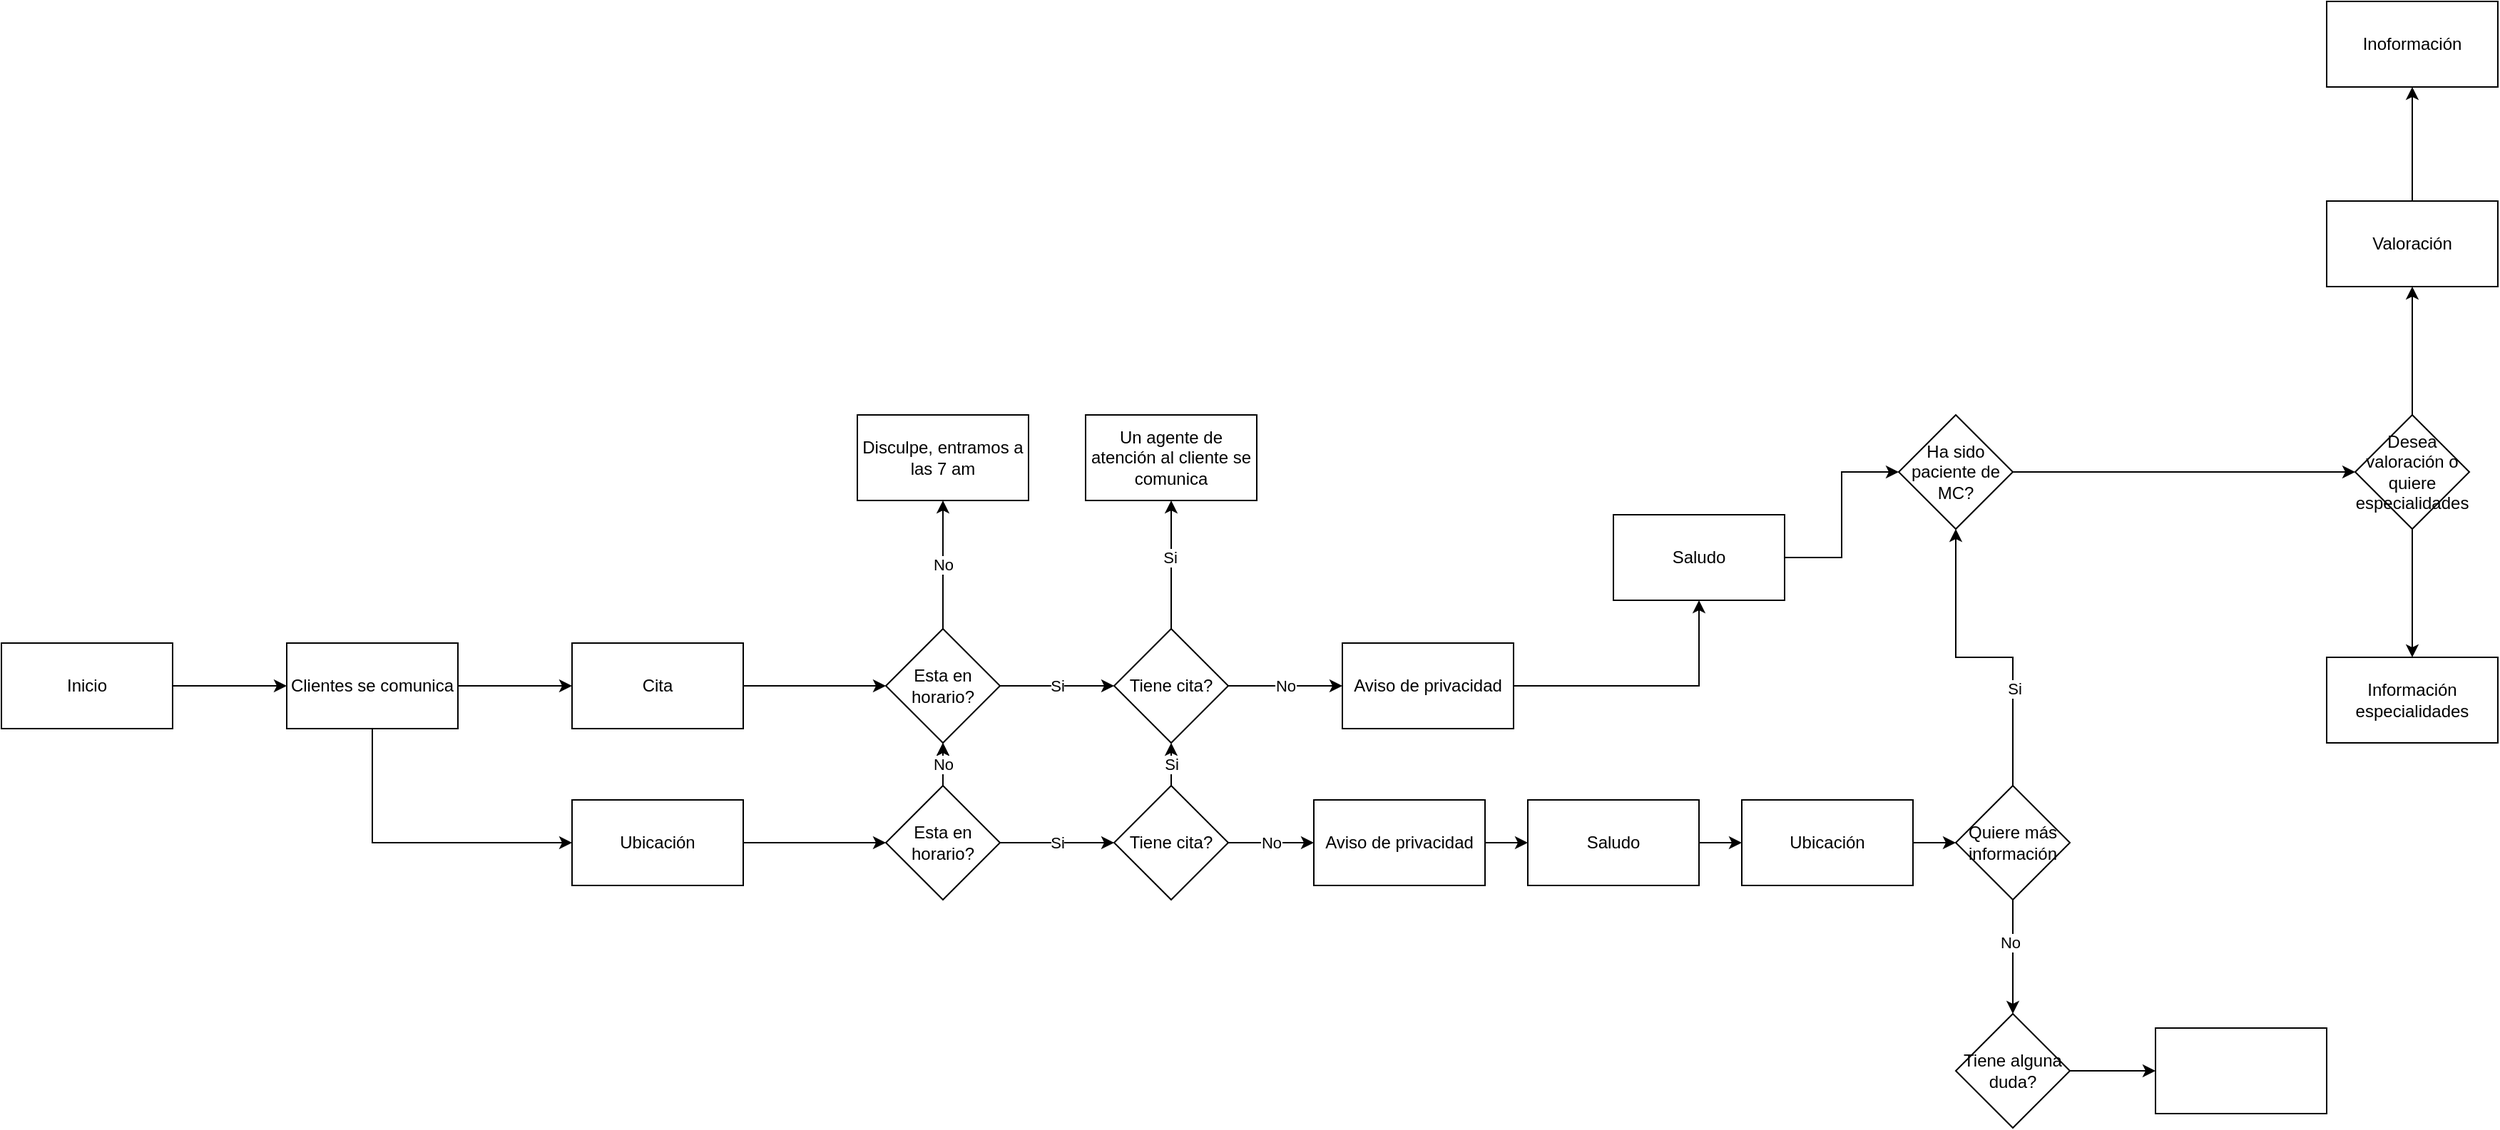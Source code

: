 <mxfile version="27.2.0">
  <diagram name="Página-1" id="nicFDIDTO-cgN_bPGQVZ">
    <mxGraphModel dx="1693" dy="2112" grid="1" gridSize="10" guides="1" tooltips="1" connect="1" arrows="1" fold="1" page="1" pageScale="1" pageWidth="827" pageHeight="1169" math="0" shadow="0">
      <root>
        <mxCell id="0" />
        <mxCell id="1" parent="0" />
        <mxCell id="4N8rAtZ_-9n7BmejZh5c-4" value="" style="edgeStyle=orthogonalEdgeStyle;rounded=0;orthogonalLoop=1;jettySize=auto;html=1;" edge="1" parent="1" source="4N8rAtZ_-9n7BmejZh5c-2" target="4N8rAtZ_-9n7BmejZh5c-3">
          <mxGeometry relative="1" as="geometry" />
        </mxCell>
        <mxCell id="4N8rAtZ_-9n7BmejZh5c-2" value="Inicio" style="rounded=0;whiteSpace=wrap;html=1;" vertex="1" parent="1">
          <mxGeometry x="350" y="310" width="120" height="60" as="geometry" />
        </mxCell>
        <mxCell id="4N8rAtZ_-9n7BmejZh5c-22" value="" style="edgeStyle=orthogonalEdgeStyle;rounded=0;orthogonalLoop=1;jettySize=auto;html=1;" edge="1" parent="1" source="4N8rAtZ_-9n7BmejZh5c-3" target="4N8rAtZ_-9n7BmejZh5c-21">
          <mxGeometry relative="1" as="geometry" />
        </mxCell>
        <mxCell id="4N8rAtZ_-9n7BmejZh5c-56" style="edgeStyle=orthogonalEdgeStyle;rounded=0;orthogonalLoop=1;jettySize=auto;html=1;entryX=0;entryY=0.5;entryDx=0;entryDy=0;" edge="1" parent="1" source="4N8rAtZ_-9n7BmejZh5c-3" target="4N8rAtZ_-9n7BmejZh5c-54">
          <mxGeometry relative="1" as="geometry">
            <Array as="points">
              <mxPoint x="610" y="450" />
            </Array>
          </mxGeometry>
        </mxCell>
        <mxCell id="4N8rAtZ_-9n7BmejZh5c-3" value="Clientes se comunica" style="rounded=0;whiteSpace=wrap;html=1;" vertex="1" parent="1">
          <mxGeometry x="550" y="310" width="120" height="60" as="geometry" />
        </mxCell>
        <mxCell id="4N8rAtZ_-9n7BmejZh5c-8" value="" style="edgeStyle=orthogonalEdgeStyle;rounded=0;orthogonalLoop=1;jettySize=auto;html=1;" edge="1" parent="1" source="4N8rAtZ_-9n7BmejZh5c-5" target="4N8rAtZ_-9n7BmejZh5c-7">
          <mxGeometry relative="1" as="geometry" />
        </mxCell>
        <mxCell id="4N8rAtZ_-9n7BmejZh5c-5" value="Aviso de privacidad" style="rounded=0;whiteSpace=wrap;html=1;" vertex="1" parent="1">
          <mxGeometry x="1290" y="310" width="120" height="60" as="geometry" />
        </mxCell>
        <mxCell id="4N8rAtZ_-9n7BmejZh5c-28" value="" style="edgeStyle=orthogonalEdgeStyle;rounded=0;orthogonalLoop=1;jettySize=auto;html=1;" edge="1" parent="1" source="4N8rAtZ_-9n7BmejZh5c-7" target="4N8rAtZ_-9n7BmejZh5c-27">
          <mxGeometry relative="1" as="geometry" />
        </mxCell>
        <mxCell id="4N8rAtZ_-9n7BmejZh5c-7" value="Saludo" style="whiteSpace=wrap;html=1;rounded=0;" vertex="1" parent="1">
          <mxGeometry x="1480" y="220" width="120" height="60" as="geometry" />
        </mxCell>
        <mxCell id="4N8rAtZ_-9n7BmejZh5c-24" value="" style="edgeStyle=orthogonalEdgeStyle;rounded=0;orthogonalLoop=1;jettySize=auto;html=1;" edge="1" parent="1" source="4N8rAtZ_-9n7BmejZh5c-21" target="4N8rAtZ_-9n7BmejZh5c-23">
          <mxGeometry relative="1" as="geometry" />
        </mxCell>
        <mxCell id="4N8rAtZ_-9n7BmejZh5c-21" value="Cita" style="whiteSpace=wrap;html=1;rounded=0;" vertex="1" parent="1">
          <mxGeometry x="750" y="310" width="120" height="60" as="geometry" />
        </mxCell>
        <mxCell id="4N8rAtZ_-9n7BmejZh5c-35" value="No" style="edgeStyle=orthogonalEdgeStyle;rounded=0;orthogonalLoop=1;jettySize=auto;html=1;" edge="1" parent="1" source="4N8rAtZ_-9n7BmejZh5c-23" target="4N8rAtZ_-9n7BmejZh5c-34">
          <mxGeometry x="-0.002" relative="1" as="geometry">
            <mxPoint as="offset" />
          </mxGeometry>
        </mxCell>
        <mxCell id="4N8rAtZ_-9n7BmejZh5c-37" value="Si" style="edgeStyle=orthogonalEdgeStyle;rounded=0;orthogonalLoop=1;jettySize=auto;html=1;" edge="1" parent="1" source="4N8rAtZ_-9n7BmejZh5c-23" target="4N8rAtZ_-9n7BmejZh5c-36">
          <mxGeometry relative="1" as="geometry" />
        </mxCell>
        <mxCell id="4N8rAtZ_-9n7BmejZh5c-23" value="Esta en horario?" style="rhombus;whiteSpace=wrap;html=1;rounded=0;" vertex="1" parent="1">
          <mxGeometry x="970" y="300" width="80" height="80" as="geometry" />
        </mxCell>
        <mxCell id="4N8rAtZ_-9n7BmejZh5c-72" style="edgeStyle=orthogonalEdgeStyle;rounded=0;orthogonalLoop=1;jettySize=auto;html=1;entryX=0;entryY=0.5;entryDx=0;entryDy=0;" edge="1" parent="1" source="4N8rAtZ_-9n7BmejZh5c-27" target="4N8rAtZ_-9n7BmejZh5c-42">
          <mxGeometry relative="1" as="geometry" />
        </mxCell>
        <mxCell id="4N8rAtZ_-9n7BmejZh5c-27" value="Ha sido paciente de MC?" style="rhombus;whiteSpace=wrap;html=1;" vertex="1" parent="1">
          <mxGeometry x="1680" y="150" width="80" height="80" as="geometry" />
        </mxCell>
        <mxCell id="4N8rAtZ_-9n7BmejZh5c-34" value="Disculpe, entramos a las 7 am" style="whiteSpace=wrap;html=1;rounded=0;" vertex="1" parent="1">
          <mxGeometry x="950" y="150" width="120" height="60" as="geometry" />
        </mxCell>
        <mxCell id="4N8rAtZ_-9n7BmejZh5c-38" value="No" style="edgeStyle=orthogonalEdgeStyle;rounded=0;orthogonalLoop=1;jettySize=auto;html=1;" edge="1" parent="1" source="4N8rAtZ_-9n7BmejZh5c-36" target="4N8rAtZ_-9n7BmejZh5c-5">
          <mxGeometry relative="1" as="geometry">
            <mxPoint as="offset" />
          </mxGeometry>
        </mxCell>
        <mxCell id="4N8rAtZ_-9n7BmejZh5c-40" value="" style="edgeStyle=orthogonalEdgeStyle;rounded=0;orthogonalLoop=1;jettySize=auto;html=1;" edge="1" parent="1" source="4N8rAtZ_-9n7BmejZh5c-36" target="4N8rAtZ_-9n7BmejZh5c-39">
          <mxGeometry relative="1" as="geometry" />
        </mxCell>
        <mxCell id="4N8rAtZ_-9n7BmejZh5c-41" value="Si" style="edgeLabel;html=1;align=center;verticalAlign=middle;resizable=0;points=[];" vertex="1" connectable="0" parent="4N8rAtZ_-9n7BmejZh5c-40">
          <mxGeometry x="0.111" y="1" relative="1" as="geometry">
            <mxPoint as="offset" />
          </mxGeometry>
        </mxCell>
        <mxCell id="4N8rAtZ_-9n7BmejZh5c-36" value="Tiene cita?" style="rhombus;whiteSpace=wrap;html=1;rounded=0;" vertex="1" parent="1">
          <mxGeometry x="1130" y="300" width="80" height="80" as="geometry" />
        </mxCell>
        <mxCell id="4N8rAtZ_-9n7BmejZh5c-39" value="Un agente de atención al cliente se comunica" style="whiteSpace=wrap;html=1;rounded=0;" vertex="1" parent="1">
          <mxGeometry x="1110" y="150" width="120" height="60" as="geometry" />
        </mxCell>
        <mxCell id="4N8rAtZ_-9n7BmejZh5c-47" value="" style="edgeStyle=orthogonalEdgeStyle;rounded=0;orthogonalLoop=1;jettySize=auto;html=1;" edge="1" parent="1" source="4N8rAtZ_-9n7BmejZh5c-42" target="4N8rAtZ_-9n7BmejZh5c-46">
          <mxGeometry relative="1" as="geometry" />
        </mxCell>
        <mxCell id="4N8rAtZ_-9n7BmejZh5c-51" value="" style="edgeStyle=orthogonalEdgeStyle;rounded=0;orthogonalLoop=1;jettySize=auto;html=1;" edge="1" parent="1" source="4N8rAtZ_-9n7BmejZh5c-42" target="4N8rAtZ_-9n7BmejZh5c-50">
          <mxGeometry relative="1" as="geometry" />
        </mxCell>
        <mxCell id="4N8rAtZ_-9n7BmejZh5c-42" value="Desea valoración o quiere especialidades" style="rhombus;whiteSpace=wrap;html=1;" vertex="1" parent="1">
          <mxGeometry x="2000" y="150" width="80" height="80" as="geometry" />
        </mxCell>
        <mxCell id="4N8rAtZ_-9n7BmejZh5c-53" value="" style="edgeStyle=orthogonalEdgeStyle;rounded=0;orthogonalLoop=1;jettySize=auto;html=1;" edge="1" parent="1" source="4N8rAtZ_-9n7BmejZh5c-46" target="4N8rAtZ_-9n7BmejZh5c-52">
          <mxGeometry relative="1" as="geometry" />
        </mxCell>
        <mxCell id="4N8rAtZ_-9n7BmejZh5c-46" value="Valoración" style="whiteSpace=wrap;html=1;" vertex="1" parent="1">
          <mxGeometry x="1980" width="120" height="60" as="geometry" />
        </mxCell>
        <mxCell id="4N8rAtZ_-9n7BmejZh5c-50" value="Información especialidades" style="whiteSpace=wrap;html=1;" vertex="1" parent="1">
          <mxGeometry x="1980" y="320" width="120" height="60" as="geometry" />
        </mxCell>
        <mxCell id="4N8rAtZ_-9n7BmejZh5c-52" value="Inoformación" style="whiteSpace=wrap;html=1;" vertex="1" parent="1">
          <mxGeometry x="1980" y="-140" width="120" height="60" as="geometry" />
        </mxCell>
        <mxCell id="4N8rAtZ_-9n7BmejZh5c-58" value="" style="edgeStyle=orthogonalEdgeStyle;rounded=0;orthogonalLoop=1;jettySize=auto;html=1;" edge="1" parent="1" source="4N8rAtZ_-9n7BmejZh5c-54" target="4N8rAtZ_-9n7BmejZh5c-57">
          <mxGeometry relative="1" as="geometry" />
        </mxCell>
        <mxCell id="4N8rAtZ_-9n7BmejZh5c-54" value="Ubicación" style="rounded=0;whiteSpace=wrap;html=1;" vertex="1" parent="1">
          <mxGeometry x="750" y="420" width="120" height="60" as="geometry" />
        </mxCell>
        <mxCell id="4N8rAtZ_-9n7BmejZh5c-61" value="Si" style="edgeStyle=orthogonalEdgeStyle;rounded=0;orthogonalLoop=1;jettySize=auto;html=1;" edge="1" parent="1" source="4N8rAtZ_-9n7BmejZh5c-57" target="4N8rAtZ_-9n7BmejZh5c-60">
          <mxGeometry relative="1" as="geometry" />
        </mxCell>
        <mxCell id="4N8rAtZ_-9n7BmejZh5c-62" value="" style="edgeStyle=orthogonalEdgeStyle;rounded=0;orthogonalLoop=1;jettySize=auto;html=1;" edge="1" parent="1" source="4N8rAtZ_-9n7BmejZh5c-57" target="4N8rAtZ_-9n7BmejZh5c-23">
          <mxGeometry relative="1" as="geometry" />
        </mxCell>
        <mxCell id="4N8rAtZ_-9n7BmejZh5c-63" value="No" style="edgeStyle=orthogonalEdgeStyle;rounded=0;orthogonalLoop=1;jettySize=auto;html=1;" edge="1" parent="1" source="4N8rAtZ_-9n7BmejZh5c-57" target="4N8rAtZ_-9n7BmejZh5c-23">
          <mxGeometry relative="1" as="geometry" />
        </mxCell>
        <mxCell id="4N8rAtZ_-9n7BmejZh5c-57" value="Esta en horario?" style="rhombus;whiteSpace=wrap;html=1;rounded=0;" vertex="1" parent="1">
          <mxGeometry x="970" y="410" width="80" height="80" as="geometry" />
        </mxCell>
        <mxCell id="4N8rAtZ_-9n7BmejZh5c-65" value="No" style="edgeStyle=orthogonalEdgeStyle;rounded=0;orthogonalLoop=1;jettySize=auto;html=1;" edge="1" parent="1" source="4N8rAtZ_-9n7BmejZh5c-60" target="4N8rAtZ_-9n7BmejZh5c-64">
          <mxGeometry relative="1" as="geometry" />
        </mxCell>
        <mxCell id="4N8rAtZ_-9n7BmejZh5c-69" value="Si" style="edgeStyle=orthogonalEdgeStyle;rounded=0;orthogonalLoop=1;jettySize=auto;html=1;" edge="1" parent="1" source="4N8rAtZ_-9n7BmejZh5c-60" target="4N8rAtZ_-9n7BmejZh5c-36">
          <mxGeometry relative="1" as="geometry" />
        </mxCell>
        <mxCell id="4N8rAtZ_-9n7BmejZh5c-60" value="Tiene cita?" style="rhombus;whiteSpace=wrap;html=1;rounded=0;" vertex="1" parent="1">
          <mxGeometry x="1130" y="410" width="80" height="80" as="geometry" />
        </mxCell>
        <mxCell id="4N8rAtZ_-9n7BmejZh5c-67" value="" style="edgeStyle=orthogonalEdgeStyle;rounded=0;orthogonalLoop=1;jettySize=auto;html=1;" edge="1" parent="1" source="4N8rAtZ_-9n7BmejZh5c-64" target="4N8rAtZ_-9n7BmejZh5c-66">
          <mxGeometry relative="1" as="geometry" />
        </mxCell>
        <mxCell id="4N8rAtZ_-9n7BmejZh5c-64" value="Aviso de privacidad" style="whiteSpace=wrap;html=1;rounded=0;" vertex="1" parent="1">
          <mxGeometry x="1270" y="420" width="120" height="60" as="geometry" />
        </mxCell>
        <mxCell id="4N8rAtZ_-9n7BmejZh5c-71" value="" style="edgeStyle=orthogonalEdgeStyle;rounded=0;orthogonalLoop=1;jettySize=auto;html=1;" edge="1" parent="1" source="4N8rAtZ_-9n7BmejZh5c-66" target="4N8rAtZ_-9n7BmejZh5c-70">
          <mxGeometry relative="1" as="geometry" />
        </mxCell>
        <mxCell id="4N8rAtZ_-9n7BmejZh5c-66" value="Saludo" style="whiteSpace=wrap;html=1;rounded=0;" vertex="1" parent="1">
          <mxGeometry x="1420" y="420" width="120" height="60" as="geometry" />
        </mxCell>
        <mxCell id="4N8rAtZ_-9n7BmejZh5c-74" value="" style="edgeStyle=orthogonalEdgeStyle;rounded=0;orthogonalLoop=1;jettySize=auto;html=1;" edge="1" parent="1" source="4N8rAtZ_-9n7BmejZh5c-70" target="4N8rAtZ_-9n7BmejZh5c-73">
          <mxGeometry relative="1" as="geometry" />
        </mxCell>
        <mxCell id="4N8rAtZ_-9n7BmejZh5c-70" value="Ubicación" style="whiteSpace=wrap;html=1;rounded=0;" vertex="1" parent="1">
          <mxGeometry x="1570" y="420" width="120" height="60" as="geometry" />
        </mxCell>
        <mxCell id="4N8rAtZ_-9n7BmejZh5c-75" style="edgeStyle=orthogonalEdgeStyle;rounded=0;orthogonalLoop=1;jettySize=auto;html=1;entryX=0.5;entryY=1;entryDx=0;entryDy=0;" edge="1" parent="1" source="4N8rAtZ_-9n7BmejZh5c-73" target="4N8rAtZ_-9n7BmejZh5c-27">
          <mxGeometry relative="1" as="geometry" />
        </mxCell>
        <mxCell id="4N8rAtZ_-9n7BmejZh5c-76" value="Si" style="edgeLabel;html=1;align=center;verticalAlign=middle;resizable=0;points=[];" vertex="1" connectable="0" parent="4N8rAtZ_-9n7BmejZh5c-75">
          <mxGeometry x="-0.384" y="-1" relative="1" as="geometry">
            <mxPoint as="offset" />
          </mxGeometry>
        </mxCell>
        <mxCell id="4N8rAtZ_-9n7BmejZh5c-78" value="" style="edgeStyle=orthogonalEdgeStyle;rounded=0;orthogonalLoop=1;jettySize=auto;html=1;" edge="1" parent="1" source="4N8rAtZ_-9n7BmejZh5c-73" target="4N8rAtZ_-9n7BmejZh5c-77">
          <mxGeometry relative="1" as="geometry" />
        </mxCell>
        <mxCell id="4N8rAtZ_-9n7BmejZh5c-79" value="No" style="edgeLabel;html=1;align=center;verticalAlign=middle;resizable=0;points=[];" vertex="1" connectable="0" parent="4N8rAtZ_-9n7BmejZh5c-78">
          <mxGeometry x="-0.252" y="-2" relative="1" as="geometry">
            <mxPoint as="offset" />
          </mxGeometry>
        </mxCell>
        <mxCell id="4N8rAtZ_-9n7BmejZh5c-73" value="Quiere más información" style="rhombus;whiteSpace=wrap;html=1;rounded=0;" vertex="1" parent="1">
          <mxGeometry x="1720" y="410" width="80" height="80" as="geometry" />
        </mxCell>
        <mxCell id="4N8rAtZ_-9n7BmejZh5c-81" value="" style="edgeStyle=orthogonalEdgeStyle;rounded=0;orthogonalLoop=1;jettySize=auto;html=1;" edge="1" parent="1" source="4N8rAtZ_-9n7BmejZh5c-77" target="4N8rAtZ_-9n7BmejZh5c-80">
          <mxGeometry relative="1" as="geometry" />
        </mxCell>
        <mxCell id="4N8rAtZ_-9n7BmejZh5c-77" value="Tiene alguna duda?" style="rhombus;whiteSpace=wrap;html=1;rounded=0;" vertex="1" parent="1">
          <mxGeometry x="1720" y="570" width="80" height="80" as="geometry" />
        </mxCell>
        <mxCell id="4N8rAtZ_-9n7BmejZh5c-80" value="" style="whiteSpace=wrap;html=1;rounded=0;" vertex="1" parent="1">
          <mxGeometry x="1860" y="580" width="120" height="60" as="geometry" />
        </mxCell>
      </root>
    </mxGraphModel>
  </diagram>
</mxfile>
